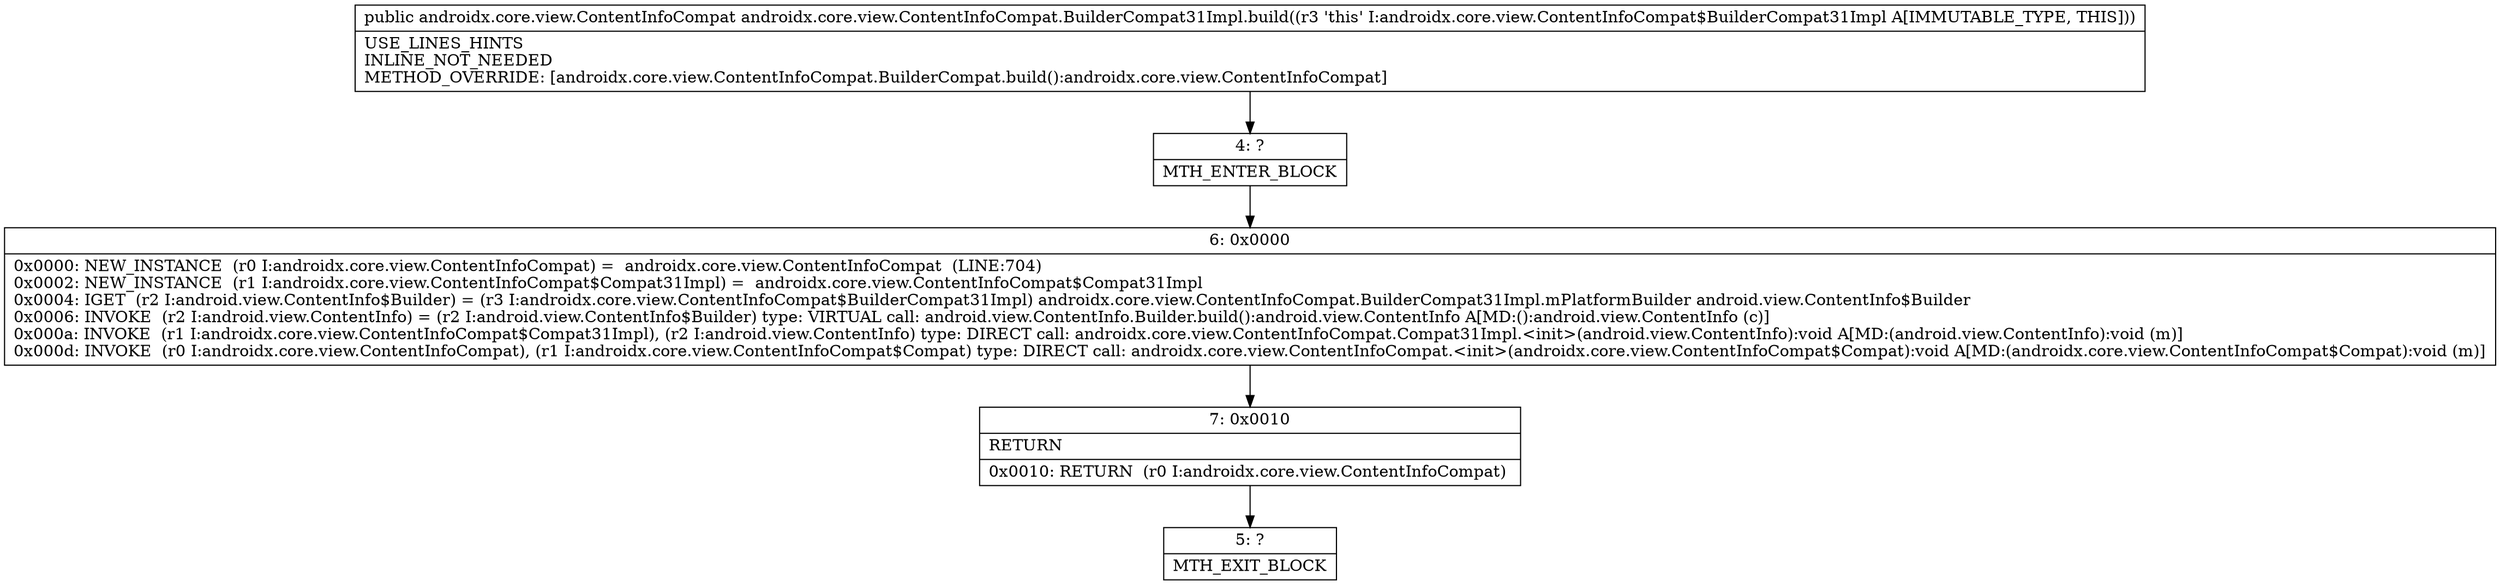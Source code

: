 digraph "CFG forandroidx.core.view.ContentInfoCompat.BuilderCompat31Impl.build()Landroidx\/core\/view\/ContentInfoCompat;" {
Node_4 [shape=record,label="{4\:\ ?|MTH_ENTER_BLOCK\l}"];
Node_6 [shape=record,label="{6\:\ 0x0000|0x0000: NEW_INSTANCE  (r0 I:androidx.core.view.ContentInfoCompat) =  androidx.core.view.ContentInfoCompat  (LINE:704)\l0x0002: NEW_INSTANCE  (r1 I:androidx.core.view.ContentInfoCompat$Compat31Impl) =  androidx.core.view.ContentInfoCompat$Compat31Impl \l0x0004: IGET  (r2 I:android.view.ContentInfo$Builder) = (r3 I:androidx.core.view.ContentInfoCompat$BuilderCompat31Impl) androidx.core.view.ContentInfoCompat.BuilderCompat31Impl.mPlatformBuilder android.view.ContentInfo$Builder \l0x0006: INVOKE  (r2 I:android.view.ContentInfo) = (r2 I:android.view.ContentInfo$Builder) type: VIRTUAL call: android.view.ContentInfo.Builder.build():android.view.ContentInfo A[MD:():android.view.ContentInfo (c)]\l0x000a: INVOKE  (r1 I:androidx.core.view.ContentInfoCompat$Compat31Impl), (r2 I:android.view.ContentInfo) type: DIRECT call: androidx.core.view.ContentInfoCompat.Compat31Impl.\<init\>(android.view.ContentInfo):void A[MD:(android.view.ContentInfo):void (m)]\l0x000d: INVOKE  (r0 I:androidx.core.view.ContentInfoCompat), (r1 I:androidx.core.view.ContentInfoCompat$Compat) type: DIRECT call: androidx.core.view.ContentInfoCompat.\<init\>(androidx.core.view.ContentInfoCompat$Compat):void A[MD:(androidx.core.view.ContentInfoCompat$Compat):void (m)]\l}"];
Node_7 [shape=record,label="{7\:\ 0x0010|RETURN\l|0x0010: RETURN  (r0 I:androidx.core.view.ContentInfoCompat) \l}"];
Node_5 [shape=record,label="{5\:\ ?|MTH_EXIT_BLOCK\l}"];
MethodNode[shape=record,label="{public androidx.core.view.ContentInfoCompat androidx.core.view.ContentInfoCompat.BuilderCompat31Impl.build((r3 'this' I:androidx.core.view.ContentInfoCompat$BuilderCompat31Impl A[IMMUTABLE_TYPE, THIS]))  | USE_LINES_HINTS\lINLINE_NOT_NEEDED\lMETHOD_OVERRIDE: [androidx.core.view.ContentInfoCompat.BuilderCompat.build():androidx.core.view.ContentInfoCompat]\l}"];
MethodNode -> Node_4;Node_4 -> Node_6;
Node_6 -> Node_7;
Node_7 -> Node_5;
}

